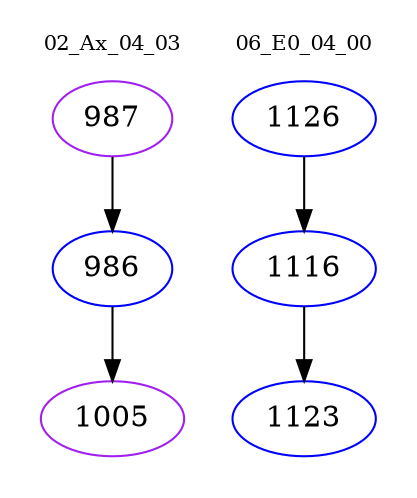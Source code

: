 digraph{
subgraph cluster_0 {
color = white
label = "02_Ax_04_03";
fontsize=10;
T0_987 [label="987", color="purple"]
T0_987 -> T0_986 [color="black"]
T0_986 [label="986", color="blue"]
T0_986 -> T0_1005 [color="black"]
T0_1005 [label="1005", color="purple"]
}
subgraph cluster_1 {
color = white
label = "06_E0_04_00";
fontsize=10;
T1_1126 [label="1126", color="blue"]
T1_1126 -> T1_1116 [color="black"]
T1_1116 [label="1116", color="blue"]
T1_1116 -> T1_1123 [color="black"]
T1_1123 [label="1123", color="blue"]
}
}
